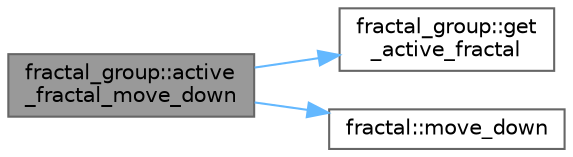 digraph "fractal_group::active_fractal_move_down"
{
 // LATEX_PDF_SIZE
  bgcolor="transparent";
  edge [fontname=Helvetica,fontsize=10,labelfontname=Helvetica,labelfontsize=10];
  node [fontname=Helvetica,fontsize=10,shape=box,height=0.2,width=0.4];
  rankdir="LR";
  Node1 [id="Node000001",label="fractal_group::active\l_fractal_move_down",height=0.2,width=0.4,color="gray40", fillcolor="grey60", style="filled", fontcolor="black",tooltip=" "];
  Node1 -> Node2 [id="edge1_Node000001_Node000002",color="steelblue1",style="solid",tooltip=" "];
  Node2 [id="Node000002",label="fractal_group::get\l_active_fractal",height=0.2,width=0.4,color="grey40", fillcolor="white", style="filled",URL="$classfractal__group.html#a315587d588aed42823e41bd18508cf54",tooltip="Get active fractal"];
  Node1 -> Node3 [id="edge2_Node000001_Node000003",color="steelblue1",style="solid",tooltip=" "];
  Node3 [id="Node000003",label="fractal::move_down",height=0.2,width=0.4,color="grey40", fillcolor="white", style="filled",URL="$classfractal.html#a6f9f2728009ee6ce8c417c6061ca5978",tooltip=" "];
}
